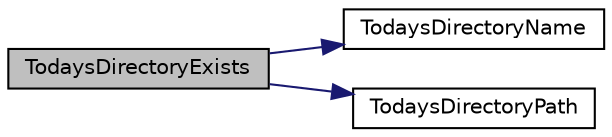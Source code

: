 digraph "TodaysDirectoryExists"
{
 // INTERACTIVE_SVG=YES
  edge [fontname="Helvetica",fontsize="10",labelfontname="Helvetica",labelfontsize="10"];
  node [fontname="Helvetica",fontsize="10",shape=record];
  rankdir="LR";
  Node178 [label="TodaysDirectoryExists",height=0.2,width=0.4,color="black", fillcolor="grey75", style="filled", fontcolor="black"];
  Node178 -> Node179 [color="midnightblue",fontsize="10",style="solid",fontname="Helvetica"];
  Node179 [label="TodaysDirectoryName",height=0.2,width=0.4,color="black", fillcolor="white", style="filled",URL="$roc2_8c.html#a0bacb9e2137b9572d5f02c23de2ad813"];
  Node178 -> Node180 [color="midnightblue",fontsize="10",style="solid",fontname="Helvetica"];
  Node180 [label="TodaysDirectoryPath",height=0.2,width=0.4,color="black", fillcolor="white", style="filled",URL="$roc2_8c.html#a29819f4927e98849304e948f13c12574"];
}
